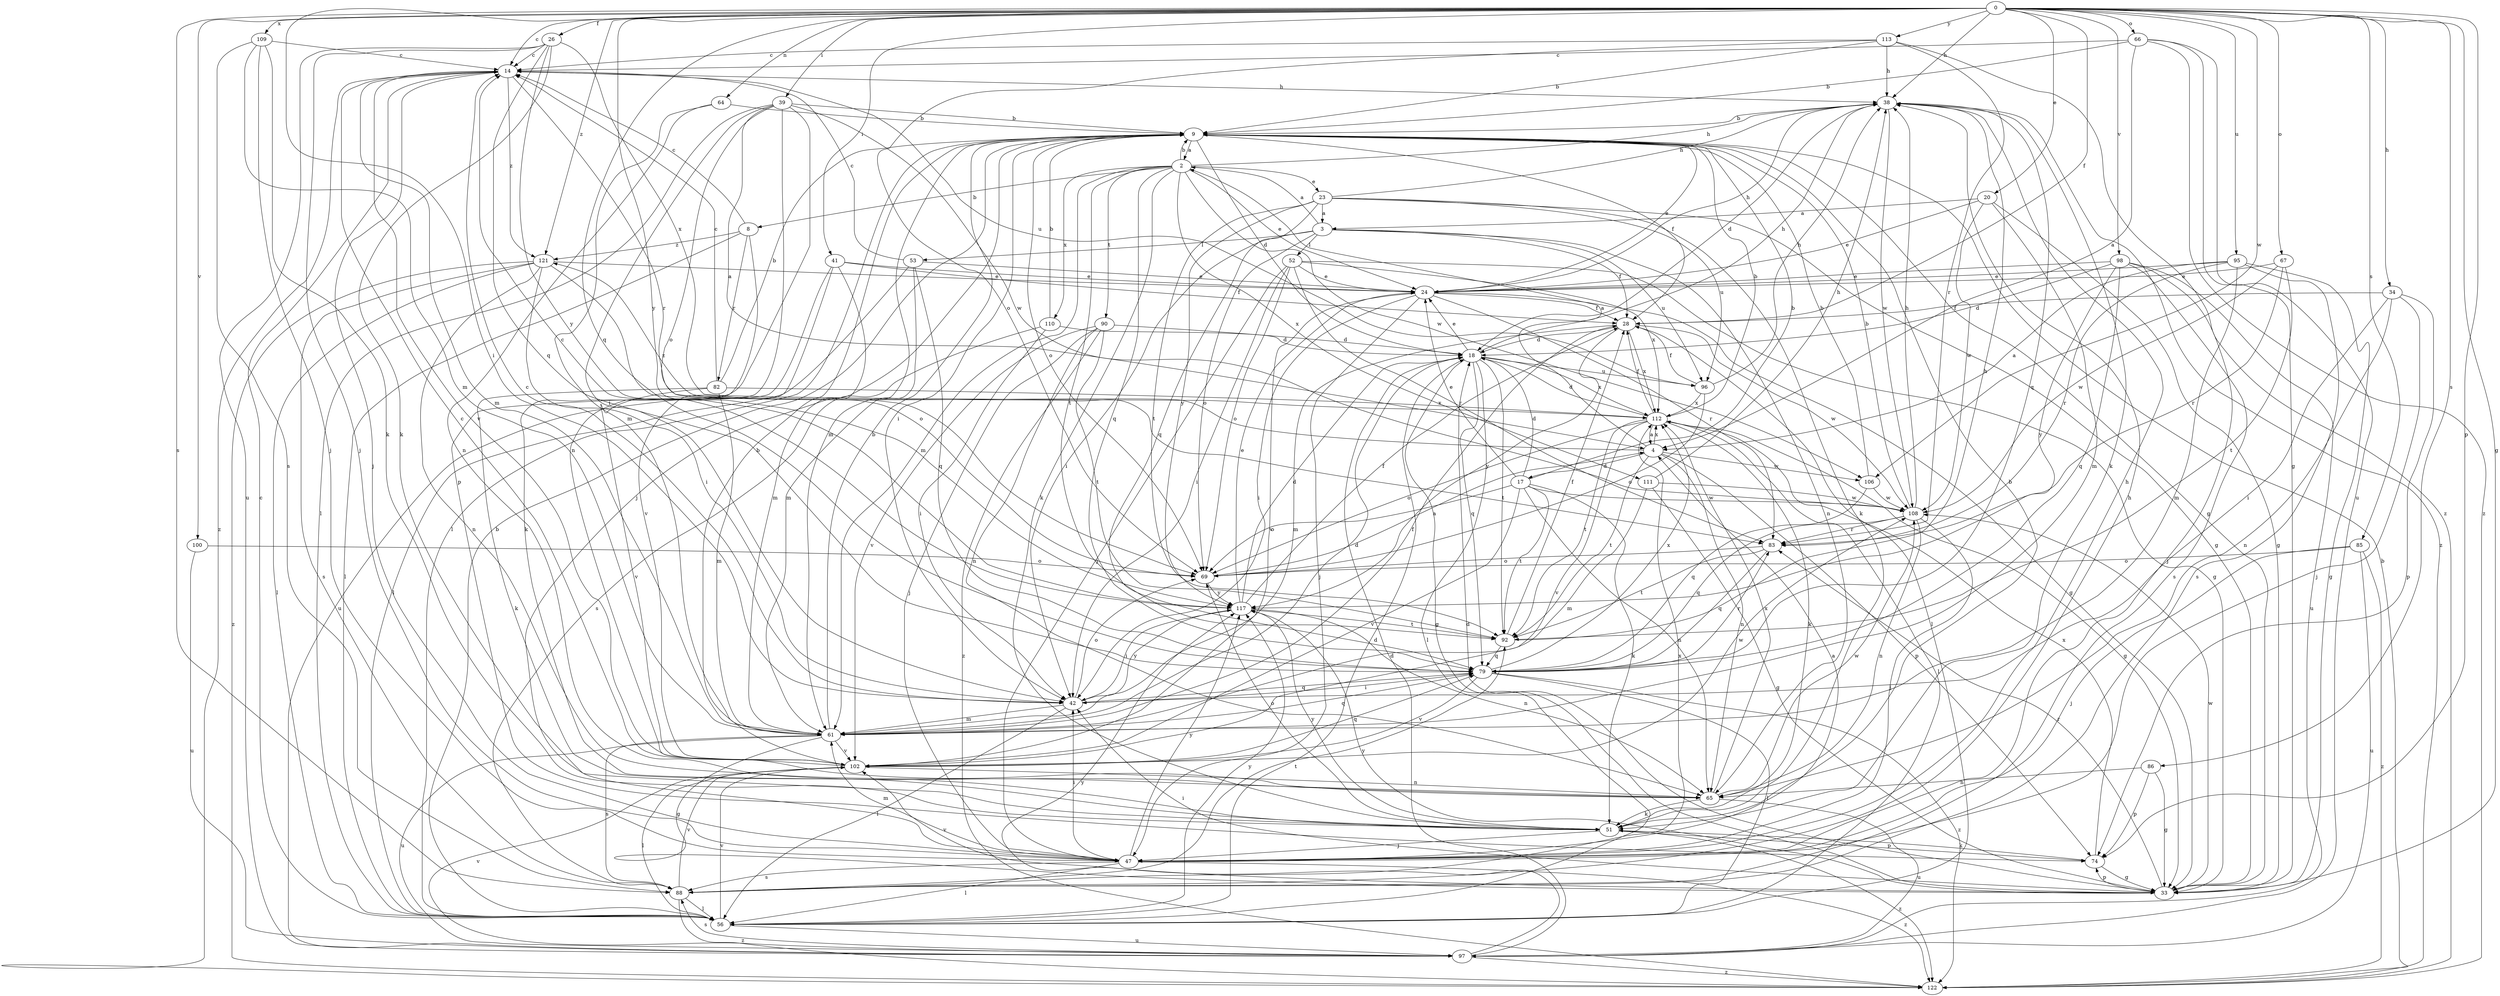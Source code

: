 strict digraph  {
0;
2;
3;
4;
8;
9;
14;
17;
18;
20;
23;
24;
26;
28;
33;
34;
38;
39;
41;
42;
47;
51;
52;
53;
56;
61;
64;
65;
66;
67;
69;
74;
79;
82;
83;
85;
86;
88;
90;
92;
95;
96;
97;
98;
100;
102;
106;
108;
109;
110;
111;
112;
113;
117;
121;
122;
0 -> 14  [label=c];
0 -> 20  [label=e];
0 -> 26  [label=f];
0 -> 28  [label=f];
0 -> 33  [label=g];
0 -> 34  [label=h];
0 -> 38  [label=h];
0 -> 39  [label=i];
0 -> 41  [label=i];
0 -> 42  [label=i];
0 -> 64  [label=n];
0 -> 66  [label=o];
0 -> 67  [label=o];
0 -> 74  [label=p];
0 -> 79  [label=q];
0 -> 85  [label=s];
0 -> 86  [label=s];
0 -> 88  [label=s];
0 -> 95  [label=u];
0 -> 98  [label=v];
0 -> 100  [label=v];
0 -> 106  [label=w];
0 -> 109  [label=x];
0 -> 113  [label=y];
0 -> 117  [label=y];
0 -> 121  [label=z];
2 -> 8  [label=b];
2 -> 9  [label=b];
2 -> 23  [label=e];
2 -> 24  [label=e];
2 -> 38  [label=h];
2 -> 51  [label=k];
2 -> 61  [label=m];
2 -> 79  [label=q];
2 -> 90  [label=t];
2 -> 92  [label=t];
2 -> 106  [label=w];
2 -> 110  [label=x];
2 -> 111  [label=x];
3 -> 2  [label=a];
3 -> 28  [label=f];
3 -> 42  [label=i];
3 -> 52  [label=l];
3 -> 53  [label=l];
3 -> 65  [label=n];
3 -> 69  [label=o];
3 -> 96  [label=u];
4 -> 2  [label=a];
4 -> 17  [label=d];
4 -> 65  [label=n];
4 -> 74  [label=p];
4 -> 92  [label=t];
4 -> 106  [label=w];
4 -> 112  [label=x];
4 -> 121  [label=z];
8 -> 14  [label=c];
8 -> 51  [label=k];
8 -> 56  [label=l];
8 -> 82  [label=r];
8 -> 121  [label=z];
9 -> 2  [label=a];
9 -> 18  [label=d];
9 -> 24  [label=e];
9 -> 28  [label=f];
9 -> 33  [label=g];
9 -> 42  [label=i];
9 -> 47  [label=j];
9 -> 56  [label=l];
9 -> 61  [label=m];
9 -> 69  [label=o];
14 -> 38  [label=h];
14 -> 47  [label=j];
14 -> 61  [label=m];
14 -> 83  [label=r];
14 -> 96  [label=u];
14 -> 102  [label=v];
14 -> 121  [label=z];
14 -> 122  [label=z];
17 -> 9  [label=b];
17 -> 18  [label=d];
17 -> 24  [label=e];
17 -> 51  [label=k];
17 -> 65  [label=n];
17 -> 69  [label=o];
17 -> 92  [label=t];
17 -> 102  [label=v];
17 -> 108  [label=w];
18 -> 24  [label=e];
18 -> 33  [label=g];
18 -> 38  [label=h];
18 -> 56  [label=l];
18 -> 79  [label=q];
18 -> 92  [label=t];
18 -> 96  [label=u];
18 -> 112  [label=x];
20 -> 3  [label=a];
20 -> 24  [label=e];
20 -> 33  [label=g];
20 -> 61  [label=m];
20 -> 108  [label=w];
23 -> 3  [label=a];
23 -> 33  [label=g];
23 -> 38  [label=h];
23 -> 51  [label=k];
23 -> 79  [label=q];
23 -> 92  [label=t];
23 -> 96  [label=u];
23 -> 117  [label=y];
24 -> 28  [label=f];
24 -> 33  [label=g];
24 -> 38  [label=h];
24 -> 42  [label=i];
24 -> 47  [label=j];
24 -> 83  [label=r];
24 -> 102  [label=v];
26 -> 14  [label=c];
26 -> 47  [label=j];
26 -> 51  [label=k];
26 -> 79  [label=q];
26 -> 97  [label=u];
26 -> 112  [label=x];
26 -> 117  [label=y];
28 -> 18  [label=d];
28 -> 56  [label=l];
28 -> 61  [label=m];
28 -> 108  [label=w];
28 -> 112  [label=x];
28 -> 117  [label=y];
33 -> 18  [label=d];
33 -> 42  [label=i];
33 -> 74  [label=p];
33 -> 83  [label=r];
33 -> 102  [label=v];
33 -> 108  [label=w];
33 -> 117  [label=y];
34 -> 28  [label=f];
34 -> 42  [label=i];
34 -> 47  [label=j];
34 -> 65  [label=n];
34 -> 74  [label=p];
38 -> 9  [label=b];
38 -> 18  [label=d];
38 -> 51  [label=k];
38 -> 79  [label=q];
38 -> 108  [label=w];
38 -> 122  [label=z];
39 -> 4  [label=a];
39 -> 9  [label=b];
39 -> 42  [label=i];
39 -> 56  [label=l];
39 -> 65  [label=n];
39 -> 69  [label=o];
39 -> 74  [label=p];
39 -> 108  [label=w];
41 -> 24  [label=e];
41 -> 28  [label=f];
41 -> 61  [label=m];
41 -> 97  [label=u];
41 -> 102  [label=v];
42 -> 14  [label=c];
42 -> 56  [label=l];
42 -> 61  [label=m];
42 -> 69  [label=o];
42 -> 79  [label=q];
42 -> 117  [label=y];
47 -> 4  [label=a];
47 -> 38  [label=h];
47 -> 42  [label=i];
47 -> 56  [label=l];
47 -> 61  [label=m];
47 -> 88  [label=s];
47 -> 117  [label=y];
47 -> 122  [label=z];
51 -> 9  [label=b];
51 -> 47  [label=j];
51 -> 69  [label=o];
51 -> 74  [label=p];
51 -> 117  [label=y];
51 -> 122  [label=z];
52 -> 24  [label=e];
52 -> 33  [label=g];
52 -> 42  [label=i];
52 -> 47  [label=j];
52 -> 69  [label=o];
52 -> 83  [label=r];
52 -> 112  [label=x];
53 -> 14  [label=c];
53 -> 24  [label=e];
53 -> 56  [label=l];
53 -> 61  [label=m];
53 -> 79  [label=q];
56 -> 9  [label=b];
56 -> 14  [label=c];
56 -> 18  [label=d];
56 -> 97  [label=u];
56 -> 102  [label=v];
56 -> 117  [label=y];
61 -> 9  [label=b];
61 -> 18  [label=d];
61 -> 28  [label=f];
61 -> 33  [label=g];
61 -> 79  [label=q];
61 -> 88  [label=s];
61 -> 97  [label=u];
61 -> 102  [label=v];
64 -> 9  [label=b];
64 -> 61  [label=m];
64 -> 65  [label=n];
65 -> 51  [label=k];
65 -> 97  [label=u];
65 -> 108  [label=w];
65 -> 112  [label=x];
66 -> 4  [label=a];
66 -> 9  [label=b];
66 -> 14  [label=c];
66 -> 33  [label=g];
66 -> 97  [label=u];
66 -> 122  [label=z];
67 -> 24  [label=e];
67 -> 83  [label=r];
67 -> 92  [label=t];
67 -> 108  [label=w];
69 -> 4  [label=a];
69 -> 117  [label=y];
74 -> 33  [label=g];
74 -> 51  [label=k];
74 -> 112  [label=x];
79 -> 42  [label=i];
79 -> 56  [label=l];
79 -> 83  [label=r];
79 -> 102  [label=v];
79 -> 112  [label=x];
79 -> 122  [label=z];
82 -> 9  [label=b];
82 -> 14  [label=c];
82 -> 51  [label=k];
82 -> 61  [label=m];
82 -> 102  [label=v];
82 -> 112  [label=x];
83 -> 69  [label=o];
83 -> 79  [label=q];
83 -> 92  [label=t];
85 -> 47  [label=j];
85 -> 69  [label=o];
85 -> 97  [label=u];
85 -> 122  [label=z];
86 -> 33  [label=g];
86 -> 65  [label=n];
86 -> 74  [label=p];
88 -> 38  [label=h];
88 -> 56  [label=l];
88 -> 92  [label=t];
88 -> 102  [label=v];
88 -> 112  [label=x];
88 -> 122  [label=z];
90 -> 18  [label=d];
90 -> 47  [label=j];
90 -> 65  [label=n];
90 -> 92  [label=t];
90 -> 102  [label=v];
90 -> 122  [label=z];
92 -> 28  [label=f];
92 -> 38  [label=h];
92 -> 79  [label=q];
95 -> 4  [label=a];
95 -> 24  [label=e];
95 -> 33  [label=g];
95 -> 61  [label=m];
95 -> 83  [label=r];
95 -> 88  [label=s];
96 -> 28  [label=f];
96 -> 38  [label=h];
96 -> 69  [label=o];
96 -> 112  [label=x];
97 -> 18  [label=d];
97 -> 88  [label=s];
97 -> 102  [label=v];
97 -> 117  [label=y];
97 -> 122  [label=z];
98 -> 18  [label=d];
98 -> 24  [label=e];
98 -> 47  [label=j];
98 -> 79  [label=q];
98 -> 88  [label=s];
98 -> 97  [label=u];
98 -> 117  [label=y];
100 -> 69  [label=o];
100 -> 97  [label=u];
102 -> 9  [label=b];
102 -> 14  [label=c];
102 -> 56  [label=l];
102 -> 65  [label=n];
102 -> 79  [label=q];
102 -> 108  [label=w];
106 -> 9  [label=b];
106 -> 79  [label=q];
106 -> 108  [label=w];
108 -> 9  [label=b];
108 -> 38  [label=h];
108 -> 47  [label=j];
108 -> 65  [label=n];
108 -> 79  [label=q];
108 -> 83  [label=r];
109 -> 14  [label=c];
109 -> 47  [label=j];
109 -> 51  [label=k];
109 -> 61  [label=m];
109 -> 88  [label=s];
110 -> 9  [label=b];
110 -> 18  [label=d];
110 -> 42  [label=i];
110 -> 88  [label=s];
111 -> 33  [label=g];
111 -> 38  [label=h];
111 -> 61  [label=m];
111 -> 108  [label=w];
112 -> 4  [label=a];
112 -> 9  [label=b];
112 -> 18  [label=d];
112 -> 28  [label=f];
112 -> 33  [label=g];
112 -> 51  [label=k];
112 -> 56  [label=l];
112 -> 69  [label=o];
112 -> 92  [label=t];
112 -> 102  [label=v];
113 -> 9  [label=b];
113 -> 14  [label=c];
113 -> 38  [label=h];
113 -> 69  [label=o];
113 -> 83  [label=r];
113 -> 122  [label=z];
117 -> 14  [label=c];
117 -> 18  [label=d];
117 -> 24  [label=e];
117 -> 28  [label=f];
117 -> 42  [label=i];
117 -> 65  [label=n];
117 -> 92  [label=t];
121 -> 24  [label=e];
121 -> 42  [label=i];
121 -> 56  [label=l];
121 -> 65  [label=n];
121 -> 69  [label=o];
121 -> 88  [label=s];
121 -> 122  [label=z];
122 -> 9  [label=b];
}

